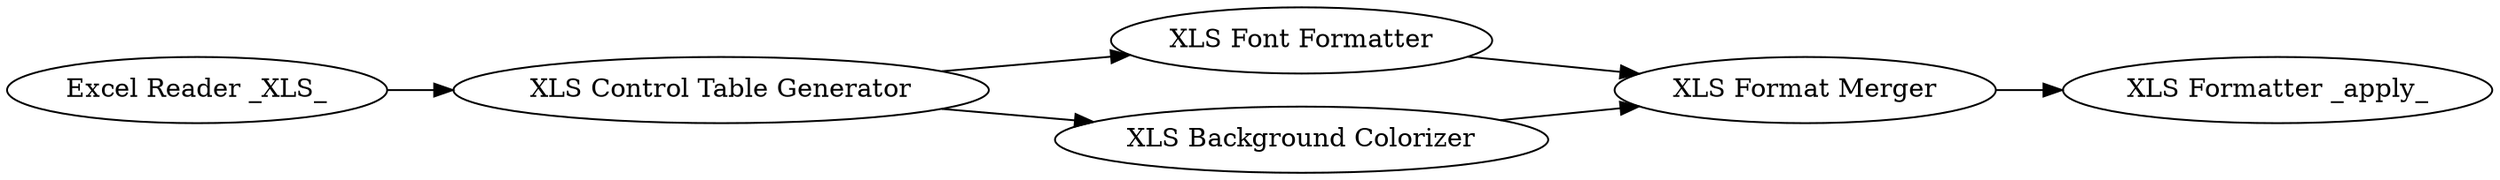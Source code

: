digraph {
	5 -> 14
	4 -> 5
	12 -> 9
	5 -> 12
	9 -> 10
	14 -> 9
	5 [label="XLS Control Table Generator"]
	9 [label="XLS Format Merger"]
	4 [label="Excel Reader _XLS_"]
	10 [label="XLS Formatter _apply_"]
	14 [label="XLS Font Formatter"]
	12 [label="XLS Background Colorizer"]
	rankdir=LR
}
